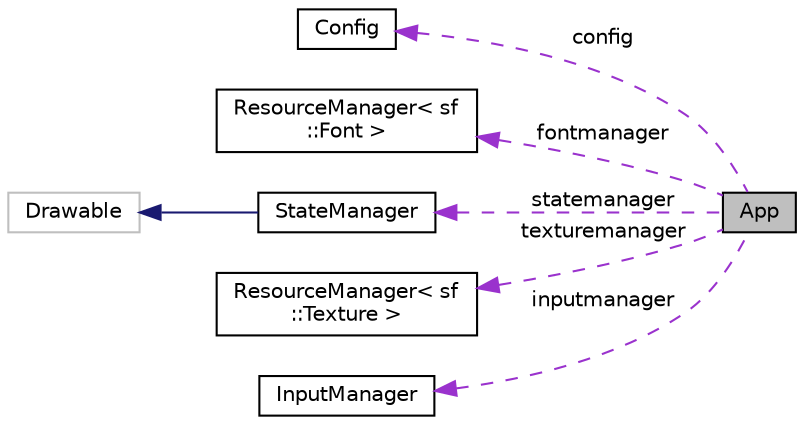 digraph "App"
{
  edge [fontname="Helvetica",fontsize="10",labelfontname="Helvetica",labelfontsize="10"];
  node [fontname="Helvetica",fontsize="10",shape=record];
  rankdir="LR";
  Node1 [label="App",height=0.2,width=0.4,color="black", fillcolor="grey75", style="filled" fontcolor="black"];
  Node2 -> Node1 [dir="back",color="darkorchid3",fontsize="10",style="dashed",label=" config" ,fontname="Helvetica"];
  Node2 [label="Config",height=0.2,width=0.4,color="black", fillcolor="white", style="filled",URL="$class_config.html"];
  Node3 -> Node1 [dir="back",color="darkorchid3",fontsize="10",style="dashed",label=" fontmanager" ,fontname="Helvetica"];
  Node3 [label="ResourceManager\< sf\l::Font \>",height=0.2,width=0.4,color="black", fillcolor="white", style="filled",URL="$class_resource_manager.html"];
  Node4 -> Node1 [dir="back",color="darkorchid3",fontsize="10",style="dashed",label=" statemanager" ,fontname="Helvetica"];
  Node4 [label="StateManager",height=0.2,width=0.4,color="black", fillcolor="white", style="filled",URL="$class_state_manager.html"];
  Node5 -> Node4 [dir="back",color="midnightblue",fontsize="10",style="solid",fontname="Helvetica"];
  Node5 [label="Drawable",height=0.2,width=0.4,color="grey75", fillcolor="white", style="filled"];
  Node6 -> Node1 [dir="back",color="darkorchid3",fontsize="10",style="dashed",label=" texturemanager" ,fontname="Helvetica"];
  Node6 [label="ResourceManager\< sf\l::Texture \>",height=0.2,width=0.4,color="black", fillcolor="white", style="filled",URL="$class_resource_manager.html"];
  Node7 -> Node1 [dir="back",color="darkorchid3",fontsize="10",style="dashed",label=" inputmanager" ,fontname="Helvetica"];
  Node7 [label="InputManager",height=0.2,width=0.4,color="black", fillcolor="white", style="filled",URL="$class_input_manager.html"];
}
